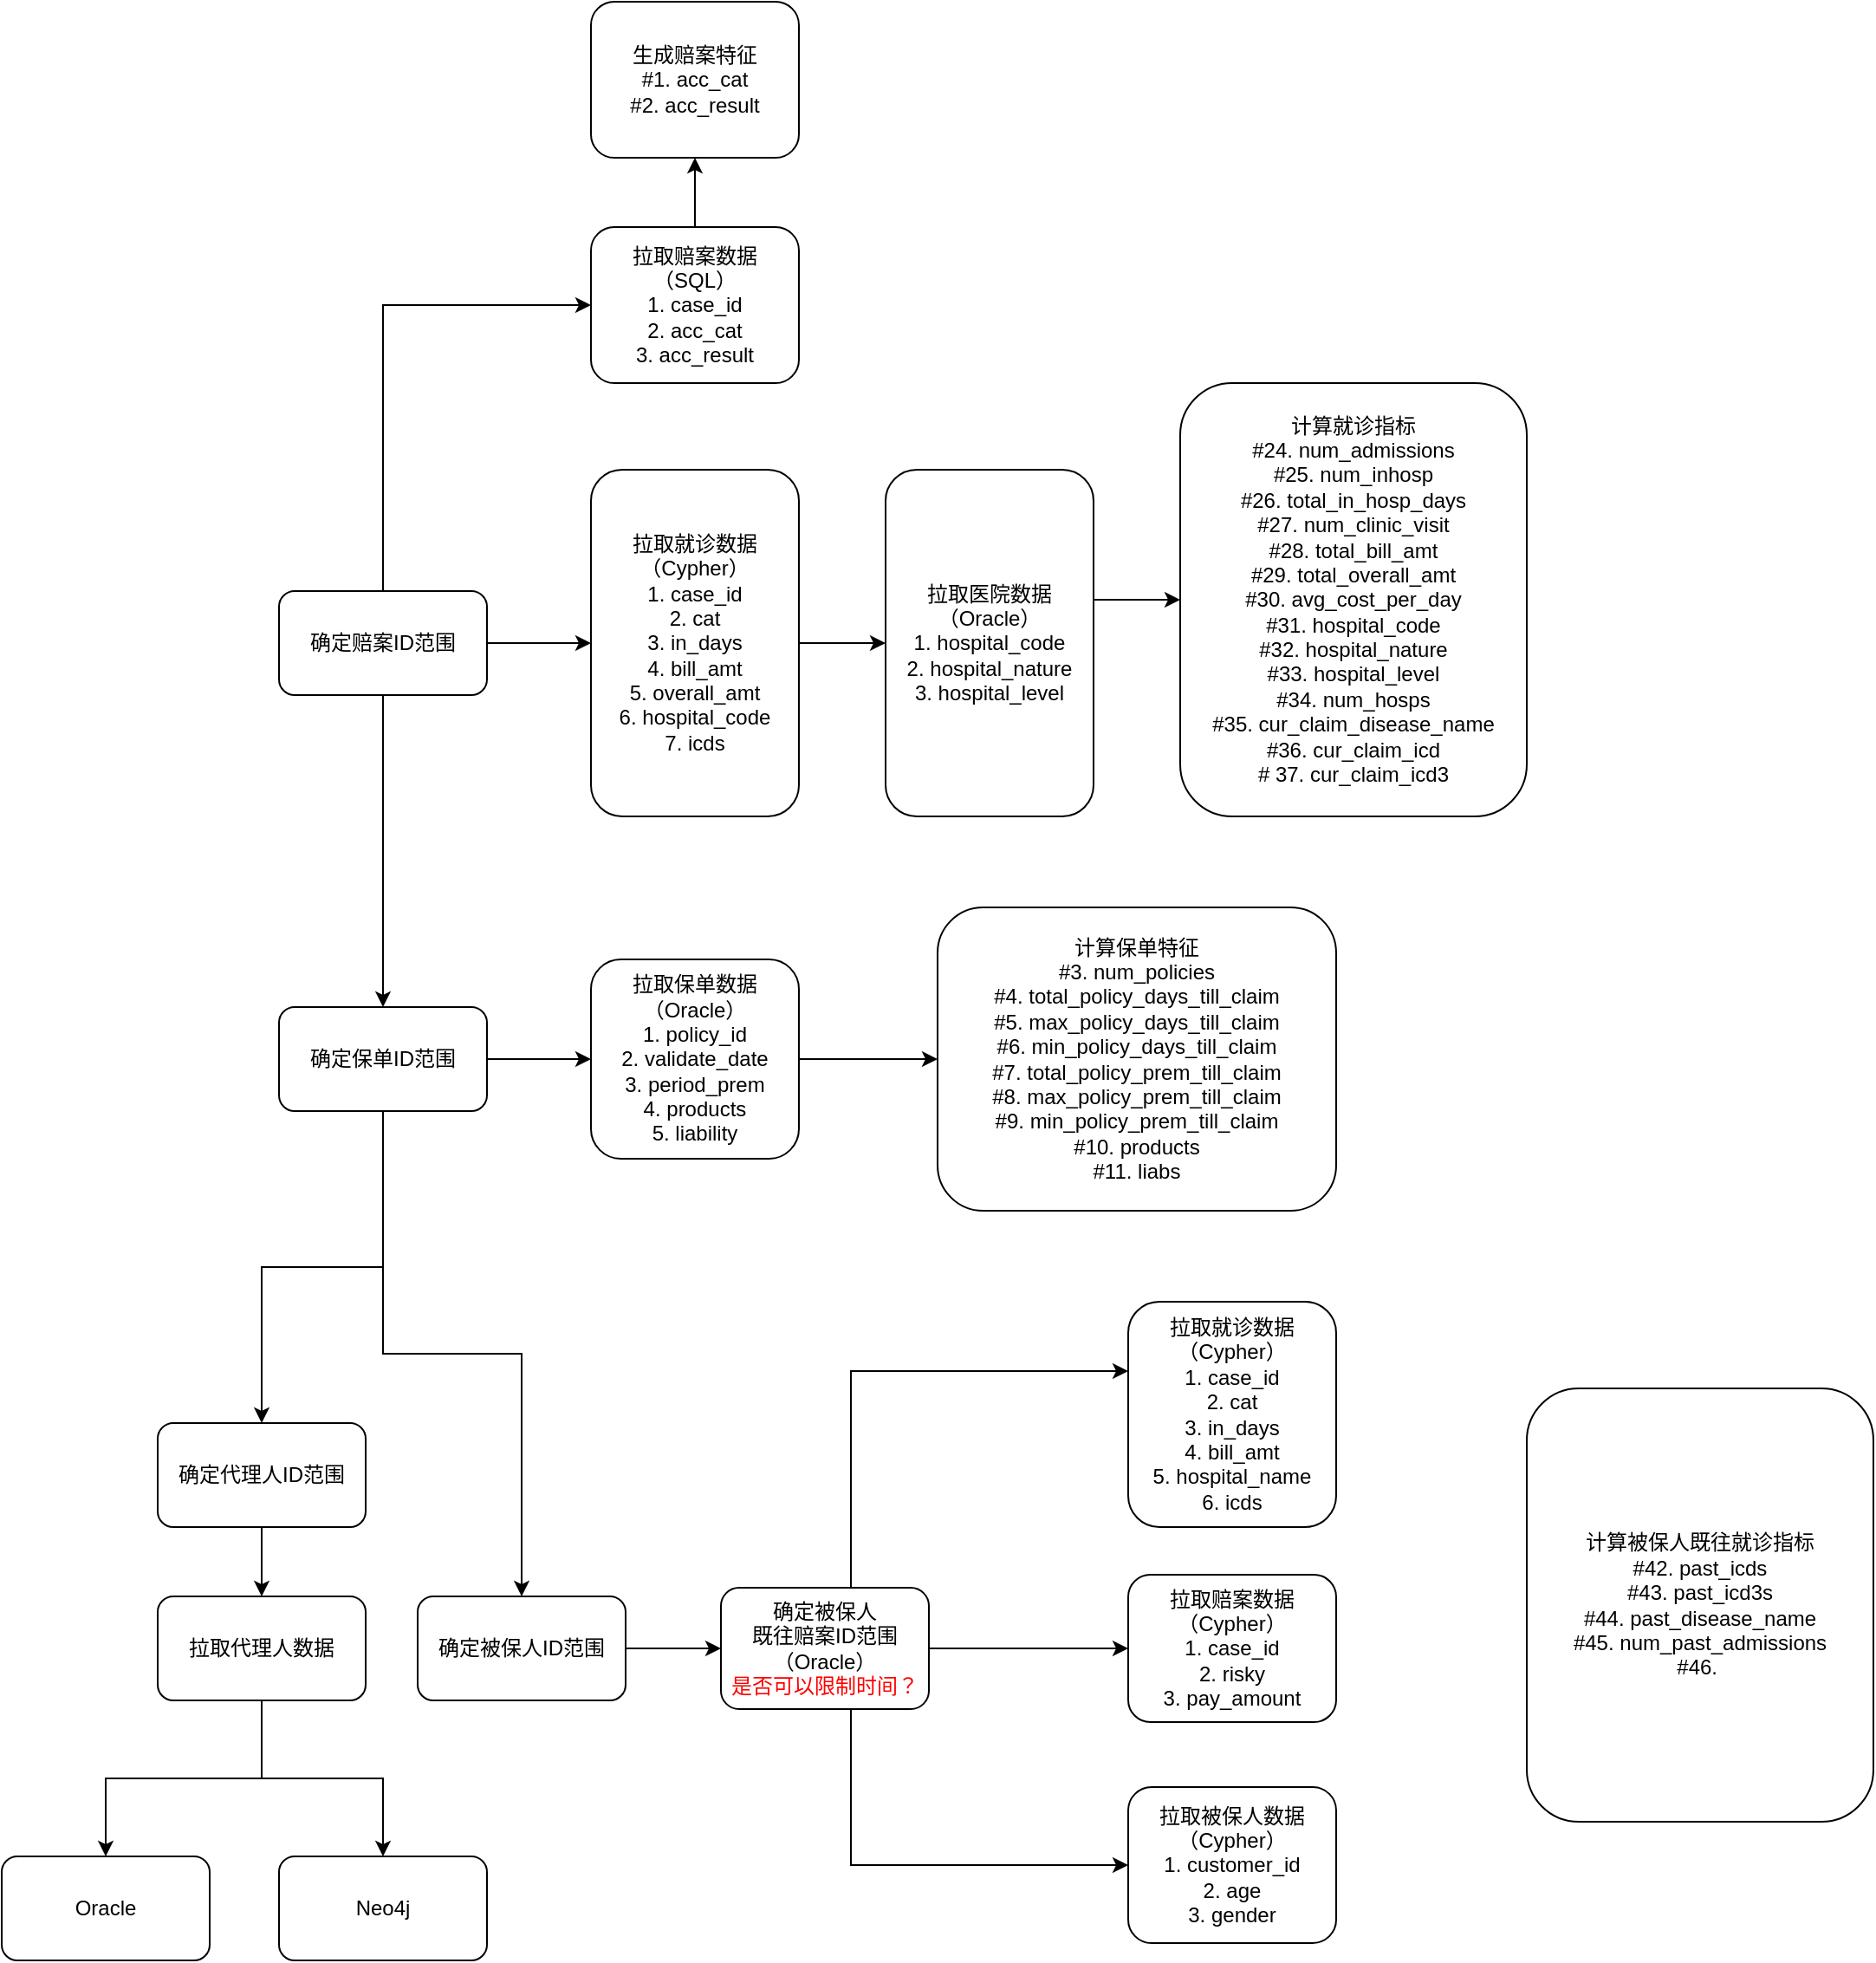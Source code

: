 <mxfile version="22.1.4" type="github">
  <diagram name="Page-1" id="rm4v-YoGuUnyeOTgBEOt">
    <mxGraphModel dx="2924" dy="2250" grid="1" gridSize="10" guides="1" tooltips="1" connect="1" arrows="1" fold="1" page="1" pageScale="1" pageWidth="850" pageHeight="1100" math="0" shadow="0">
      <root>
        <mxCell id="0" />
        <mxCell id="1" parent="0" />
        <mxCell id="TaLjiCh3qOxt_VTophUh-52" style="edgeStyle=orthogonalEdgeStyle;rounded=0;orthogonalLoop=1;jettySize=auto;html=1;entryX=0.5;entryY=0;entryDx=0;entryDy=0;" edge="1" parent="1" source="TaLjiCh3qOxt_VTophUh-44" target="TaLjiCh3qOxt_VTophUh-49">
          <mxGeometry relative="1" as="geometry" />
        </mxCell>
        <mxCell id="TaLjiCh3qOxt_VTophUh-74" style="edgeStyle=orthogonalEdgeStyle;rounded=0;orthogonalLoop=1;jettySize=auto;html=1;entryX=0;entryY=0.5;entryDx=0;entryDy=0;" edge="1" parent="1" source="TaLjiCh3qOxt_VTophUh-44" target="TaLjiCh3qOxt_VTophUh-71">
          <mxGeometry relative="1" as="geometry" />
        </mxCell>
        <mxCell id="TaLjiCh3qOxt_VTophUh-77" style="edgeStyle=orthogonalEdgeStyle;rounded=0;orthogonalLoop=1;jettySize=auto;html=1;entryX=0;entryY=0.5;entryDx=0;entryDy=0;" edge="1" parent="1" source="TaLjiCh3qOxt_VTophUh-44" target="TaLjiCh3qOxt_VTophUh-55">
          <mxGeometry relative="1" as="geometry">
            <Array as="points">
              <mxPoint x="170" y="-95" />
            </Array>
          </mxGeometry>
        </mxCell>
        <mxCell id="TaLjiCh3qOxt_VTophUh-44" value="确定赔案ID范围" style="rounded=1;whiteSpace=wrap;html=1;" vertex="1" parent="1">
          <mxGeometry x="110" y="70" width="120" height="60" as="geometry" />
        </mxCell>
        <mxCell id="TaLjiCh3qOxt_VTophUh-53" style="edgeStyle=orthogonalEdgeStyle;rounded=0;orthogonalLoop=1;jettySize=auto;html=1;" edge="1" parent="1" source="TaLjiCh3qOxt_VTophUh-49" target="TaLjiCh3qOxt_VTophUh-50">
          <mxGeometry relative="1" as="geometry" />
        </mxCell>
        <mxCell id="TaLjiCh3qOxt_VTophUh-58" style="edgeStyle=orthogonalEdgeStyle;rounded=0;orthogonalLoop=1;jettySize=auto;html=1;" edge="1" parent="1" source="TaLjiCh3qOxt_VTophUh-49" target="TaLjiCh3qOxt_VTophUh-57">
          <mxGeometry relative="1" as="geometry" />
        </mxCell>
        <mxCell id="TaLjiCh3qOxt_VTophUh-83" style="edgeStyle=orthogonalEdgeStyle;rounded=0;orthogonalLoop=1;jettySize=auto;html=1;" edge="1" parent="1" source="TaLjiCh3qOxt_VTophUh-49" target="TaLjiCh3qOxt_VTophUh-51">
          <mxGeometry relative="1" as="geometry" />
        </mxCell>
        <mxCell id="TaLjiCh3qOxt_VTophUh-49" value="确定保单ID范围" style="rounded=1;whiteSpace=wrap;html=1;" vertex="1" parent="1">
          <mxGeometry x="110" y="310" width="120" height="60" as="geometry" />
        </mxCell>
        <mxCell id="TaLjiCh3qOxt_VTophUh-60" style="edgeStyle=orthogonalEdgeStyle;rounded=0;orthogonalLoop=1;jettySize=auto;html=1;entryX=0.5;entryY=0;entryDx=0;entryDy=0;" edge="1" parent="1" source="TaLjiCh3qOxt_VTophUh-50" target="TaLjiCh3qOxt_VTophUh-59">
          <mxGeometry relative="1" as="geometry" />
        </mxCell>
        <mxCell id="TaLjiCh3qOxt_VTophUh-50" value="确定代理人ID范围" style="rounded=1;whiteSpace=wrap;html=1;" vertex="1" parent="1">
          <mxGeometry x="40" y="550" width="120" height="60" as="geometry" />
        </mxCell>
        <mxCell id="TaLjiCh3qOxt_VTophUh-86" style="edgeStyle=orthogonalEdgeStyle;rounded=0;orthogonalLoop=1;jettySize=auto;html=1;" edge="1" parent="1" source="TaLjiCh3qOxt_VTophUh-51" target="TaLjiCh3qOxt_VTophUh-85">
          <mxGeometry relative="1" as="geometry" />
        </mxCell>
        <mxCell id="TaLjiCh3qOxt_VTophUh-51" value="确定被保人ID范围" style="rounded=1;whiteSpace=wrap;html=1;" vertex="1" parent="1">
          <mxGeometry x="190" y="650" width="120" height="60" as="geometry" />
        </mxCell>
        <mxCell id="TaLjiCh3qOxt_VTophUh-76" style="edgeStyle=orthogonalEdgeStyle;rounded=0;orthogonalLoop=1;jettySize=auto;html=1;" edge="1" parent="1" source="TaLjiCh3qOxt_VTophUh-55" target="TaLjiCh3qOxt_VTophUh-75">
          <mxGeometry relative="1" as="geometry" />
        </mxCell>
        <mxCell id="TaLjiCh3qOxt_VTophUh-55" value="拉取赔案数据（SQL）&lt;br&gt;1. case_id&lt;br&gt;2. acc_cat&lt;br&gt;3. acc_result" style="whiteSpace=wrap;html=1;rounded=1;" vertex="1" parent="1">
          <mxGeometry x="290" y="-140" width="120" height="90" as="geometry" />
        </mxCell>
        <mxCell id="TaLjiCh3qOxt_VTophUh-64" value="" style="edgeStyle=orthogonalEdgeStyle;rounded=0;orthogonalLoop=1;jettySize=auto;html=1;" edge="1" parent="1" source="TaLjiCh3qOxt_VTophUh-57" target="TaLjiCh3qOxt_VTophUh-63">
          <mxGeometry relative="1" as="geometry" />
        </mxCell>
        <mxCell id="TaLjiCh3qOxt_VTophUh-57" value="拉取保单数据&lt;br&gt;（Oracle）&lt;br&gt;1. policy_id&lt;br&gt;2. validate_date&lt;br&gt;3. period_prem&lt;br&gt;4. products&lt;br&gt;5. liability" style="whiteSpace=wrap;html=1;rounded=1;" vertex="1" parent="1">
          <mxGeometry x="290" y="282.5" width="120" height="115" as="geometry" />
        </mxCell>
        <mxCell id="TaLjiCh3qOxt_VTophUh-69" style="edgeStyle=orthogonalEdgeStyle;rounded=0;orthogonalLoop=1;jettySize=auto;html=1;" edge="1" parent="1" source="TaLjiCh3qOxt_VTophUh-59" target="TaLjiCh3qOxt_VTophUh-67">
          <mxGeometry relative="1" as="geometry" />
        </mxCell>
        <mxCell id="TaLjiCh3qOxt_VTophUh-70" style="edgeStyle=orthogonalEdgeStyle;rounded=0;orthogonalLoop=1;jettySize=auto;html=1;" edge="1" parent="1" source="TaLjiCh3qOxt_VTophUh-59" target="TaLjiCh3qOxt_VTophUh-68">
          <mxGeometry relative="1" as="geometry" />
        </mxCell>
        <mxCell id="TaLjiCh3qOxt_VTophUh-59" value="拉取代理人数据" style="rounded=1;whiteSpace=wrap;html=1;" vertex="1" parent="1">
          <mxGeometry x="40" y="650" width="120" height="60" as="geometry" />
        </mxCell>
        <mxCell id="TaLjiCh3qOxt_VTophUh-63" value="计算保单特征&lt;br&gt;#3.&amp;nbsp;num_policies&lt;br&gt;&lt;span class=&quot;lark-record-clipboard&quot; data-lark-record-format=&quot;docx/text&quot; data-lark-record-data=&quot;{&amp;quot;rootId&amp;quot;:&amp;quot;JuH0dbXKDorcfQx0ftecNapXn7f&amp;quot;,&amp;quot;text&amp;quot;:{&amp;quot;initialAttributedTexts&amp;quot;:{&amp;quot;text&amp;quot;:{&amp;quot;0&amp;quot;:&amp;quot;num_policies&amp;quot;},&amp;quot;attribs&amp;quot;:{&amp;quot;0&amp;quot;:&amp;quot;*0+c&amp;quot;}},&amp;quot;apool&amp;quot;:{&amp;quot;numToAttrib&amp;quot;:{&amp;quot;0&amp;quot;:[&amp;quot;author&amp;quot;,&amp;quot;7229941313783775233&amp;quot;]},&amp;quot;nextNum&amp;quot;:1}},&amp;quot;type&amp;quot;:&amp;quot;text&amp;quot;,&amp;quot;referenceRecordMap&amp;quot;:{},&amp;quot;extra&amp;quot;:{&amp;quot;mention_page_title&amp;quot;:{},&amp;quot;external_mention_url&amp;quot;:{}},&amp;quot;isKeepQuoteContainer&amp;quot;:false,&amp;quot;isFromCode&amp;quot;:false,&amp;quot;selection&amp;quot;:[{&amp;quot;id&amp;quot;:294,&amp;quot;type&amp;quot;:&amp;quot;text&amp;quot;,&amp;quot;selection&amp;quot;:{&amp;quot;start&amp;quot;:0,&amp;quot;end&amp;quot;:12},&amp;quot;recordId&amp;quot;:&amp;quot;EMTtd7FsLo3EsnxnFz1cBPLFnIh&amp;quot;}],&amp;quot;payloadMap&amp;quot;:{},&amp;quot;isCut&amp;quot;:false}&quot;&gt;#4.&amp;nbsp;total_policy_days_till_claim&lt;br&gt;&lt;/span&gt;&lt;span class=&quot;lark-record-clipboard&quot; data-lark-record-format=&quot;docx/text&quot; data-lark-record-data=&quot;{&amp;quot;rootId&amp;quot;:&amp;quot;JuH0dbXKDorcfQx0ftecNapXn7f&amp;quot;,&amp;quot;text&amp;quot;:{&amp;quot;initialAttributedTexts&amp;quot;:{&amp;quot;text&amp;quot;:{&amp;quot;0&amp;quot;:&amp;quot;total_policy_days_till_claim&amp;quot;},&amp;quot;attribs&amp;quot;:{&amp;quot;0&amp;quot;:&amp;quot;*0+s&amp;quot;}},&amp;quot;apool&amp;quot;:{&amp;quot;numToAttrib&amp;quot;:{&amp;quot;0&amp;quot;:[&amp;quot;author&amp;quot;,&amp;quot;7229941313783775233&amp;quot;]},&amp;quot;nextNum&amp;quot;:1}},&amp;quot;type&amp;quot;:&amp;quot;text&amp;quot;,&amp;quot;referenceRecordMap&amp;quot;:{},&amp;quot;extra&amp;quot;:{&amp;quot;mention_page_title&amp;quot;:{},&amp;quot;external_mention_url&amp;quot;:{}},&amp;quot;isKeepQuoteContainer&amp;quot;:false,&amp;quot;isFromCode&amp;quot;:false,&amp;quot;selection&amp;quot;:[{&amp;quot;id&amp;quot;:319,&amp;quot;type&amp;quot;:&amp;quot;text&amp;quot;,&amp;quot;selection&amp;quot;:{&amp;quot;start&amp;quot;:0,&amp;quot;end&amp;quot;:28},&amp;quot;recordId&amp;quot;:&amp;quot;EgVEd3fJyoxy3KxAksqcvWGKnqe&amp;quot;}],&amp;quot;payloadMap&amp;quot;:{},&amp;quot;isCut&amp;quot;:false}&quot;&gt;#5.&amp;nbsp;max_policy_days_till_claim&lt;br&gt;&lt;/span&gt;&lt;span class=&quot;lark-record-clipboard&quot; data-lark-record-format=&quot;docx/text&quot; data-lark-record-data=&quot;{&amp;quot;rootId&amp;quot;:&amp;quot;JuH0dbXKDorcfQx0ftecNapXn7f&amp;quot;,&amp;quot;text&amp;quot;:{&amp;quot;initialAttributedTexts&amp;quot;:{&amp;quot;text&amp;quot;:{&amp;quot;0&amp;quot;:&amp;quot;max_policy_days_till_claim&amp;quot;},&amp;quot;attribs&amp;quot;:{&amp;quot;0&amp;quot;:&amp;quot;*0+q&amp;quot;}},&amp;quot;apool&amp;quot;:{&amp;quot;numToAttrib&amp;quot;:{&amp;quot;0&amp;quot;:[&amp;quot;author&amp;quot;,&amp;quot;7229941313783775233&amp;quot;]},&amp;quot;nextNum&amp;quot;:1}},&amp;quot;type&amp;quot;:&amp;quot;text&amp;quot;,&amp;quot;referenceRecordMap&amp;quot;:{},&amp;quot;extra&amp;quot;:{&amp;quot;mention_page_title&amp;quot;:{},&amp;quot;external_mention_url&amp;quot;:{}},&amp;quot;isKeepQuoteContainer&amp;quot;:false,&amp;quot;isFromCode&amp;quot;:false,&amp;quot;selection&amp;quot;:[{&amp;quot;id&amp;quot;:406,&amp;quot;type&amp;quot;:&amp;quot;text&amp;quot;,&amp;quot;selection&amp;quot;:{&amp;quot;start&amp;quot;:0,&amp;quot;end&amp;quot;:26},&amp;quot;recordId&amp;quot;:&amp;quot;IajNd2GAhoo4vGxZJmoctbpvnNc&amp;quot;}],&amp;quot;payloadMap&amp;quot;:{},&amp;quot;isCut&amp;quot;:false}&quot;&gt;#6.&amp;nbsp;min_policy_days_till_claim&lt;br&gt;#7.&amp;nbsp;total_policy_prem_till_claim&lt;br&gt;&lt;/span&gt;#8.&amp;nbsp;max_policy_prem_till_claim&lt;br&gt;&lt;span class=&quot;lark-record-clipboard&quot; data-lark-record-format=&quot;docx/text&quot; data-lark-record-data=&quot;{&amp;quot;rootId&amp;quot;:&amp;quot;JuH0dbXKDorcfQx0ftecNapXn7f&amp;quot;,&amp;quot;text&amp;quot;:{&amp;quot;initialAttributedTexts&amp;quot;:{&amp;quot;text&amp;quot;:{&amp;quot;0&amp;quot;:&amp;quot;max_policy_prem_till_claim&amp;quot;},&amp;quot;attribs&amp;quot;:{&amp;quot;0&amp;quot;:&amp;quot;*0+q&amp;quot;}},&amp;quot;apool&amp;quot;:{&amp;quot;numToAttrib&amp;quot;:{&amp;quot;0&amp;quot;:[&amp;quot;author&amp;quot;,&amp;quot;7229941313783775233&amp;quot;]},&amp;quot;nextNum&amp;quot;:1}},&amp;quot;type&amp;quot;:&amp;quot;text&amp;quot;,&amp;quot;referenceRecordMap&amp;quot;:{},&amp;quot;extra&amp;quot;:{&amp;quot;mention_page_title&amp;quot;:{},&amp;quot;external_mention_url&amp;quot;:{}},&amp;quot;isKeepQuoteContainer&amp;quot;:false,&amp;quot;isFromCode&amp;quot;:false,&amp;quot;selection&amp;quot;:[{&amp;quot;id&amp;quot;:442,&amp;quot;type&amp;quot;:&amp;quot;text&amp;quot;,&amp;quot;selection&amp;quot;:{&amp;quot;start&amp;quot;:0,&amp;quot;end&amp;quot;:26},&amp;quot;recordId&amp;quot;:&amp;quot;Dwq8d8mCioSbF7xQGVPcE1iFnKb&amp;quot;}],&amp;quot;payloadMap&amp;quot;:{},&amp;quot;isCut&amp;quot;:false}&quot;&gt;#9.&amp;nbsp;min_policy_prem_till_claim&lt;br&gt;&lt;/span&gt;&lt;span class=&quot;lark-record-clipboard&quot; data-lark-record-format=&quot;docx/text&quot; data-lark-record-data=&quot;{&amp;quot;rootId&amp;quot;:&amp;quot;JuH0dbXKDorcfQx0ftecNapXn7f&amp;quot;,&amp;quot;text&amp;quot;:{&amp;quot;initialAttributedTexts&amp;quot;:{&amp;quot;text&amp;quot;:{&amp;quot;0&amp;quot;:&amp;quot;min_policy_prem_till_claim&amp;quot;},&amp;quot;attribs&amp;quot;:{&amp;quot;0&amp;quot;:&amp;quot;*0+q&amp;quot;}},&amp;quot;apool&amp;quot;:{&amp;quot;numToAttrib&amp;quot;:{&amp;quot;0&amp;quot;:[&amp;quot;author&amp;quot;,&amp;quot;7229941313783775233&amp;quot;]},&amp;quot;nextNum&amp;quot;:1}},&amp;quot;type&amp;quot;:&amp;quot;text&amp;quot;,&amp;quot;referenceRecordMap&amp;quot;:{},&amp;quot;extra&amp;quot;:{&amp;quot;mention_page_title&amp;quot;:{},&amp;quot;external_mention_url&amp;quot;:{}},&amp;quot;isKeepQuoteContainer&amp;quot;:false,&amp;quot;isFromCode&amp;quot;:false,&amp;quot;selection&amp;quot;:[{&amp;quot;id&amp;quot;:447,&amp;quot;type&amp;quot;:&amp;quot;text&amp;quot;,&amp;quot;selection&amp;quot;:{&amp;quot;start&amp;quot;:0,&amp;quot;end&amp;quot;:26},&amp;quot;recordId&amp;quot;:&amp;quot;ELA2dQexkoaqtmxBiNncL6hznVb&amp;quot;}],&amp;quot;payloadMap&amp;quot;:{},&amp;quot;isCut&amp;quot;:false}&quot;&gt;#10.&amp;nbsp;products&lt;br&gt;&lt;/span&gt;&lt;span class=&quot;lark-record-clipboard&quot; data-lark-record-format=&quot;docx/text&quot; data-lark-record-data=&quot;{&amp;quot;rootId&amp;quot;:&amp;quot;JuH0dbXKDorcfQx0ftecNapXn7f&amp;quot;,&amp;quot;text&amp;quot;:{&amp;quot;initialAttributedTexts&amp;quot;:{&amp;quot;text&amp;quot;:{&amp;quot;0&amp;quot;:&amp;quot;products&amp;quot;},&amp;quot;attribs&amp;quot;:{&amp;quot;0&amp;quot;:&amp;quot;*0+8&amp;quot;}},&amp;quot;apool&amp;quot;:{&amp;quot;numToAttrib&amp;quot;:{&amp;quot;0&amp;quot;:[&amp;quot;author&amp;quot;,&amp;quot;7229941313783775233&amp;quot;]},&amp;quot;nextNum&amp;quot;:1}},&amp;quot;type&amp;quot;:&amp;quot;text&amp;quot;,&amp;quot;referenceRecordMap&amp;quot;:{},&amp;quot;extra&amp;quot;:{&amp;quot;mention_page_title&amp;quot;:{},&amp;quot;external_mention_url&amp;quot;:{}},&amp;quot;isKeepQuoteContainer&amp;quot;:false,&amp;quot;isFromCode&amp;quot;:false,&amp;quot;selection&amp;quot;:[{&amp;quot;id&amp;quot;:508,&amp;quot;type&amp;quot;:&amp;quot;text&amp;quot;,&amp;quot;selection&amp;quot;:{&amp;quot;start&amp;quot;:0,&amp;quot;end&amp;quot;:8},&amp;quot;recordId&amp;quot;:&amp;quot;PbeDd3Bp1oEQmLxcWBpc8lWJnSg&amp;quot;}],&amp;quot;payloadMap&amp;quot;:{},&amp;quot;isCut&amp;quot;:false}&quot;&gt;#11.&amp;nbsp;liabs&lt;/span&gt;&lt;span class=&quot;lark-record-clipboard&quot; data-lark-record-format=&quot;docx/text&quot; data-lark-record-data=&quot;{&amp;quot;rootId&amp;quot;:&amp;quot;JuH0dbXKDorcfQx0ftecNapXn7f&amp;quot;,&amp;quot;text&amp;quot;:{&amp;quot;initialAttributedTexts&amp;quot;:{&amp;quot;text&amp;quot;:{&amp;quot;0&amp;quot;:&amp;quot;liabs&amp;quot;},&amp;quot;attribs&amp;quot;:{&amp;quot;0&amp;quot;:&amp;quot;*0+5&amp;quot;}},&amp;quot;apool&amp;quot;:{&amp;quot;numToAttrib&amp;quot;:{&amp;quot;0&amp;quot;:[&amp;quot;author&amp;quot;,&amp;quot;7229941313783775233&amp;quot;]},&amp;quot;nextNum&amp;quot;:1}},&amp;quot;type&amp;quot;:&amp;quot;text&amp;quot;,&amp;quot;referenceRecordMap&amp;quot;:{},&amp;quot;extra&amp;quot;:{&amp;quot;mention_page_title&amp;quot;:{},&amp;quot;external_mention_url&amp;quot;:{}},&amp;quot;isKeepQuoteContainer&amp;quot;:false,&amp;quot;isFromCode&amp;quot;:false,&amp;quot;selection&amp;quot;:[{&amp;quot;id&amp;quot;:789,&amp;quot;type&amp;quot;:&amp;quot;text&amp;quot;,&amp;quot;selection&amp;quot;:{&amp;quot;start&amp;quot;:0,&amp;quot;end&amp;quot;:5},&amp;quot;recordId&amp;quot;:&amp;quot;YJ95d71r0oNhi6xiTtjcpY9inQh&amp;quot;}],&amp;quot;payloadMap&amp;quot;:{},&amp;quot;isCut&amp;quot;:false}&quot;&gt;&lt;/span&gt;" style="whiteSpace=wrap;html=1;rounded=1;" vertex="1" parent="1">
          <mxGeometry x="490" y="252.5" width="230" height="175" as="geometry" />
        </mxCell>
        <mxCell id="TaLjiCh3qOxt_VTophUh-67" value="Oracle" style="rounded=1;whiteSpace=wrap;html=1;" vertex="1" parent="1">
          <mxGeometry x="-50" y="800" width="120" height="60" as="geometry" />
        </mxCell>
        <mxCell id="TaLjiCh3qOxt_VTophUh-68" value="Neo4j" style="rounded=1;whiteSpace=wrap;html=1;" vertex="1" parent="1">
          <mxGeometry x="110" y="800" width="120" height="60" as="geometry" />
        </mxCell>
        <mxCell id="TaLjiCh3qOxt_VTophUh-80" style="edgeStyle=orthogonalEdgeStyle;rounded=0;orthogonalLoop=1;jettySize=auto;html=1;entryX=0;entryY=0.5;entryDx=0;entryDy=0;" edge="1" parent="1" source="TaLjiCh3qOxt_VTophUh-71" target="TaLjiCh3qOxt_VTophUh-79">
          <mxGeometry relative="1" as="geometry" />
        </mxCell>
        <mxCell id="TaLjiCh3qOxt_VTophUh-71" value="拉取就诊数据&lt;br&gt;（Cypher）&lt;br&gt;1. case_id&lt;br&gt;2. cat&lt;br&gt;3. in_days&lt;br&gt;4. bill_amt&lt;br&gt;5. overall_amt&lt;br&gt;6. hospital_code&lt;br&gt;7. icds" style="whiteSpace=wrap;html=1;rounded=1;" vertex="1" parent="1">
          <mxGeometry x="290" width="120" height="200" as="geometry" />
        </mxCell>
        <mxCell id="TaLjiCh3qOxt_VTophUh-75" value="生成赔案特征&lt;br&gt;#1. acc_cat&lt;br&gt;#2. acc_result" style="whiteSpace=wrap;html=1;rounded=1;" vertex="1" parent="1">
          <mxGeometry x="290" y="-270" width="120" height="90" as="geometry" />
        </mxCell>
        <mxCell id="TaLjiCh3qOxt_VTophUh-78" value="计算就诊指标&lt;br&gt;#24. num_admissions&lt;br&gt;#25.&amp;nbsp;num_inhosp&lt;br&gt;#26.&amp;nbsp;total_in_hosp_days&lt;br&gt;&lt;span class=&quot;lark-record-clipboard&quot; data-lark-record-format=&quot;docx/text&quot; data-lark-record-data=&quot;{&amp;quot;rootId&amp;quot;:&amp;quot;JuH0dbXKDorcfQx0ftecNapXn7f&amp;quot;,&amp;quot;text&amp;quot;:{&amp;quot;initialAttributedTexts&amp;quot;:{&amp;quot;text&amp;quot;:{&amp;quot;0&amp;quot;:&amp;quot;total_in_hosp_days&amp;quot;},&amp;quot;attribs&amp;quot;:{&amp;quot;0&amp;quot;:&amp;quot;*0+i&amp;quot;}},&amp;quot;apool&amp;quot;:{&amp;quot;numToAttrib&amp;quot;:{&amp;quot;0&amp;quot;:[&amp;quot;author&amp;quot;,&amp;quot;7229941313783775233&amp;quot;]},&amp;quot;nextNum&amp;quot;:1}},&amp;quot;type&amp;quot;:&amp;quot;text&amp;quot;,&amp;quot;referenceRecordMap&amp;quot;:{},&amp;quot;extra&amp;quot;:{&amp;quot;mention_page_title&amp;quot;:{},&amp;quot;external_mention_url&amp;quot;:{}},&amp;quot;isKeepQuoteContainer&amp;quot;:false,&amp;quot;isFromCode&amp;quot;:false,&amp;quot;selection&amp;quot;:[{&amp;quot;id&amp;quot;:1042,&amp;quot;type&amp;quot;:&amp;quot;text&amp;quot;,&amp;quot;selection&amp;quot;:{&amp;quot;start&amp;quot;:0,&amp;quot;end&amp;quot;:18},&amp;quot;recordId&amp;quot;:&amp;quot;NjemdxBx4odlRmxPZQtc3OZ7nkI&amp;quot;}],&amp;quot;payloadMap&amp;quot;:{},&amp;quot;isCut&amp;quot;:false}&quot;&gt;&lt;/span&gt;#27.&amp;nbsp;num_clinic_visit&lt;br&gt;&lt;span class=&quot;lark-record-clipboard&quot; data-lark-record-format=&quot;docx/text&quot; data-lark-record-data=&quot;{&amp;quot;rootId&amp;quot;:&amp;quot;JuH0dbXKDorcfQx0ftecNapXn7f&amp;quot;,&amp;quot;text&amp;quot;:{&amp;quot;initialAttributedTexts&amp;quot;:{&amp;quot;text&amp;quot;:{&amp;quot;0&amp;quot;:&amp;quot;num_clinic_visit&amp;quot;},&amp;quot;attribs&amp;quot;:{&amp;quot;0&amp;quot;:&amp;quot;*0+g&amp;quot;}},&amp;quot;apool&amp;quot;:{&amp;quot;numToAttrib&amp;quot;:{&amp;quot;0&amp;quot;:[&amp;quot;author&amp;quot;,&amp;quot;7229941313783775233&amp;quot;]},&amp;quot;nextNum&amp;quot;:1}},&amp;quot;type&amp;quot;:&amp;quot;text&amp;quot;,&amp;quot;referenceRecordMap&amp;quot;:{},&amp;quot;extra&amp;quot;:{&amp;quot;mention_page_title&amp;quot;:{},&amp;quot;external_mention_url&amp;quot;:{}},&amp;quot;isKeepQuoteContainer&amp;quot;:false,&amp;quot;isFromCode&amp;quot;:false,&amp;quot;selection&amp;quot;:[{&amp;quot;id&amp;quot;:1025,&amp;quot;type&amp;quot;:&amp;quot;text&amp;quot;,&amp;quot;selection&amp;quot;:{&amp;quot;start&amp;quot;:0,&amp;quot;end&amp;quot;:16},&amp;quot;recordId&amp;quot;:&amp;quot;GyXYdImeZo9HLtxAgxRcDdfhnJR&amp;quot;}],&amp;quot;payloadMap&amp;quot;:{},&amp;quot;isCut&amp;quot;:false}&quot;&gt;#28.&amp;nbsp;total_bill_amt&lt;br&gt;&lt;/span&gt;&lt;span class=&quot;lark-record-clipboard&quot; data-lark-record-format=&quot;docx/text&quot; data-lark-record-data=&quot;{&amp;quot;rootId&amp;quot;:&amp;quot;JuH0dbXKDorcfQx0ftecNapXn7f&amp;quot;,&amp;quot;text&amp;quot;:{&amp;quot;initialAttributedTexts&amp;quot;:{&amp;quot;text&amp;quot;:{&amp;quot;0&amp;quot;:&amp;quot;total_bill_amt&amp;quot;},&amp;quot;attribs&amp;quot;:{&amp;quot;0&amp;quot;:&amp;quot;*0+e&amp;quot;}},&amp;quot;apool&amp;quot;:{&amp;quot;numToAttrib&amp;quot;:{&amp;quot;0&amp;quot;:[&amp;quot;author&amp;quot;,&amp;quot;7229941313783775233&amp;quot;]},&amp;quot;nextNum&amp;quot;:1}},&amp;quot;type&amp;quot;:&amp;quot;text&amp;quot;,&amp;quot;referenceRecordMap&amp;quot;:{},&amp;quot;extra&amp;quot;:{&amp;quot;mention_page_title&amp;quot;:{},&amp;quot;external_mention_url&amp;quot;:{}},&amp;quot;isKeepQuoteContainer&amp;quot;:false,&amp;quot;isFromCode&amp;quot;:false,&amp;quot;selection&amp;quot;:[{&amp;quot;id&amp;quot;:938,&amp;quot;type&amp;quot;:&amp;quot;text&amp;quot;,&amp;quot;selection&amp;quot;:{&amp;quot;start&amp;quot;:0,&amp;quot;end&amp;quot;:14},&amp;quot;recordId&amp;quot;:&amp;quot;RtrmdOxbtoQRkZxrf4FcQpGgnzb&amp;quot;}],&amp;quot;payloadMap&amp;quot;:{},&amp;quot;isCut&amp;quot;:false}&quot;&gt;#29.&amp;nbsp;total_overall_amt&lt;br&gt;&lt;/span&gt;&lt;span class=&quot;lark-record-clipboard&quot; data-lark-record-format=&quot;docx/text&quot; data-lark-record-data=&quot;{&amp;quot;rootId&amp;quot;:&amp;quot;JuH0dbXKDorcfQx0ftecNapXn7f&amp;quot;,&amp;quot;text&amp;quot;:{&amp;quot;initialAttributedTexts&amp;quot;:{&amp;quot;text&amp;quot;:{&amp;quot;0&amp;quot;:&amp;quot;total_overall_amt&amp;quot;},&amp;quot;attribs&amp;quot;:{&amp;quot;0&amp;quot;:&amp;quot;*0+h&amp;quot;}},&amp;quot;apool&amp;quot;:{&amp;quot;numToAttrib&amp;quot;:{&amp;quot;0&amp;quot;:[&amp;quot;author&amp;quot;,&amp;quot;7229941313783775233&amp;quot;]},&amp;quot;nextNum&amp;quot;:1}},&amp;quot;type&amp;quot;:&amp;quot;text&amp;quot;,&amp;quot;referenceRecordMap&amp;quot;:{},&amp;quot;extra&amp;quot;:{&amp;quot;mention_page_title&amp;quot;:{},&amp;quot;external_mention_url&amp;quot;:{}},&amp;quot;isKeepQuoteContainer&amp;quot;:false,&amp;quot;isFromCode&amp;quot;:false,&amp;quot;selection&amp;quot;:[{&amp;quot;id&amp;quot;:943,&amp;quot;type&amp;quot;:&amp;quot;text&amp;quot;,&amp;quot;selection&amp;quot;:{&amp;quot;start&amp;quot;:0,&amp;quot;end&amp;quot;:17},&amp;quot;recordId&amp;quot;:&amp;quot;R6Gud4OJZoFb93xR7VxcJ8cEnRc&amp;quot;}],&amp;quot;payloadMap&amp;quot;:{},&amp;quot;isCut&amp;quot;:false}&quot;&gt;#30.&amp;nbsp;avg_cost_per_day&lt;br&gt;#31.&amp;nbsp;hospital_code&lt;br&gt;&lt;span class=&quot;lark-record-clipboard&quot; data-lark-record-format=&quot;docx/text&quot; data-lark-record-data=&quot;{&amp;quot;rootId&amp;quot;:&amp;quot;JuH0dbXKDorcfQx0ftecNapXn7f&amp;quot;,&amp;quot;text&amp;quot;:{&amp;quot;initialAttributedTexts&amp;quot;:{&amp;quot;text&amp;quot;:{&amp;quot;0&amp;quot;:&amp;quot;hospital_code&amp;quot;},&amp;quot;attribs&amp;quot;:{&amp;quot;0&amp;quot;:&amp;quot;*0+d&amp;quot;}},&amp;quot;apool&amp;quot;:{&amp;quot;numToAttrib&amp;quot;:{&amp;quot;0&amp;quot;:[&amp;quot;author&amp;quot;,&amp;quot;7229941313783775233&amp;quot;]},&amp;quot;nextNum&amp;quot;:1}},&amp;quot;type&amp;quot;:&amp;quot;text&amp;quot;,&amp;quot;referenceRecordMap&amp;quot;:{},&amp;quot;extra&amp;quot;:{&amp;quot;mention_page_title&amp;quot;:{},&amp;quot;external_mention_url&amp;quot;:{}},&amp;quot;isKeepQuoteContainer&amp;quot;:false,&amp;quot;isFromCode&amp;quot;:false,&amp;quot;selection&amp;quot;:[{&amp;quot;id&amp;quot;:142,&amp;quot;type&amp;quot;:&amp;quot;text&amp;quot;,&amp;quot;selection&amp;quot;:{&amp;quot;start&amp;quot;:0,&amp;quot;end&amp;quot;:13},&amp;quot;recordId&amp;quot;:&amp;quot;XSqFdWt9Hov30WxheWycv4T5nkd&amp;quot;}],&amp;quot;payloadMap&amp;quot;:{},&amp;quot;isCut&amp;quot;:false}&quot;&gt;&lt;/span&gt;&lt;/span&gt;&lt;span class=&quot;lark-record-clipboard&quot; data-lark-record-format=&quot;docx/text&quot; data-lark-record-data=&quot;{&amp;quot;rootId&amp;quot;:&amp;quot;JuH0dbXKDorcfQx0ftecNapXn7f&amp;quot;,&amp;quot;text&amp;quot;:{&amp;quot;initialAttributedTexts&amp;quot;:{&amp;quot;text&amp;quot;:{&amp;quot;0&amp;quot;:&amp;quot;avg_cost_per_day&amp;quot;},&amp;quot;attribs&amp;quot;:{&amp;quot;0&amp;quot;:&amp;quot;*0+g&amp;quot;}},&amp;quot;apool&amp;quot;:{&amp;quot;numToAttrib&amp;quot;:{&amp;quot;0&amp;quot;:[&amp;quot;author&amp;quot;,&amp;quot;7229941313783775233&amp;quot;]},&amp;quot;nextNum&amp;quot;:1}},&amp;quot;type&amp;quot;:&amp;quot;text&amp;quot;,&amp;quot;referenceRecordMap&amp;quot;:{},&amp;quot;extra&amp;quot;:{&amp;quot;mention_page_title&amp;quot;:{},&amp;quot;external_mention_url&amp;quot;:{}},&amp;quot;isKeepQuoteContainer&amp;quot;:false,&amp;quot;isFromCode&amp;quot;:false,&amp;quot;selection&amp;quot;:[{&amp;quot;id&amp;quot;:1047,&amp;quot;type&amp;quot;:&amp;quot;text&amp;quot;,&amp;quot;selection&amp;quot;:{&amp;quot;start&amp;quot;:0,&amp;quot;end&amp;quot;:16},&amp;quot;recordId&amp;quot;:&amp;quot;FaFtdruKPoXUrsxmNTUcYr6Znod&amp;quot;}],&amp;quot;payloadMap&amp;quot;:{},&amp;quot;isCut&amp;quot;:false}&quot;&gt;#32.&amp;nbsp;hospital_nature&lt;br&gt;&lt;/span&gt;&lt;span class=&quot;lark-record-clipboard&quot; data-lark-record-format=&quot;docx/text&quot; data-lark-record-data=&quot;{&amp;quot;rootId&amp;quot;:&amp;quot;JuH0dbXKDorcfQx0ftecNapXn7f&amp;quot;,&amp;quot;text&amp;quot;:{&amp;quot;initialAttributedTexts&amp;quot;:{&amp;quot;text&amp;quot;:{&amp;quot;0&amp;quot;:&amp;quot;hospital_nature&amp;quot;},&amp;quot;attribs&amp;quot;:{&amp;quot;0&amp;quot;:&amp;quot;*0+f&amp;quot;}},&amp;quot;apool&amp;quot;:{&amp;quot;numToAttrib&amp;quot;:{&amp;quot;0&amp;quot;:[&amp;quot;author&amp;quot;,&amp;quot;7229941313783775233&amp;quot;]},&amp;quot;nextNum&amp;quot;:1}},&amp;quot;type&amp;quot;:&amp;quot;text&amp;quot;,&amp;quot;referenceRecordMap&amp;quot;:{},&amp;quot;extra&amp;quot;:{&amp;quot;mention_page_title&amp;quot;:{},&amp;quot;external_mention_url&amp;quot;:{}},&amp;quot;isKeepQuoteContainer&amp;quot;:false,&amp;quot;isFromCode&amp;quot;:false,&amp;quot;selection&amp;quot;:[{&amp;quot;id&amp;quot;:143,&amp;quot;type&amp;quot;:&amp;quot;text&amp;quot;,&amp;quot;selection&amp;quot;:{&amp;quot;start&amp;quot;:0,&amp;quot;end&amp;quot;:15},&amp;quot;recordId&amp;quot;:&amp;quot;FULgdelZloKpcLxqYB5cg8Jlnnf&amp;quot;}],&amp;quot;payloadMap&amp;quot;:{},&amp;quot;isCut&amp;quot;:false}&quot;&gt;#33.&amp;nbsp;hospital_level&lt;br&gt;&lt;/span&gt;&lt;span class=&quot;lark-record-clipboard&quot; data-lark-record-format=&quot;docx/text&quot; data-lark-record-data=&quot;{&amp;quot;rootId&amp;quot;:&amp;quot;JuH0dbXKDorcfQx0ftecNapXn7f&amp;quot;,&amp;quot;text&amp;quot;:{&amp;quot;initialAttributedTexts&amp;quot;:{&amp;quot;text&amp;quot;:{&amp;quot;0&amp;quot;:&amp;quot;hospital_level&amp;quot;},&amp;quot;attribs&amp;quot;:{&amp;quot;0&amp;quot;:&amp;quot;*0+e&amp;quot;}},&amp;quot;apool&amp;quot;:{&amp;quot;numToAttrib&amp;quot;:{&amp;quot;0&amp;quot;:[&amp;quot;author&amp;quot;,&amp;quot;7229941313783775233&amp;quot;]},&amp;quot;nextNum&amp;quot;:1}},&amp;quot;type&amp;quot;:&amp;quot;text&amp;quot;,&amp;quot;referenceRecordMap&amp;quot;:{},&amp;quot;extra&amp;quot;:{&amp;quot;mention_page_title&amp;quot;:{},&amp;quot;external_mention_url&amp;quot;:{}},&amp;quot;isKeepQuoteContainer&amp;quot;:false,&amp;quot;isFromCode&amp;quot;:false,&amp;quot;selection&amp;quot;:[{&amp;quot;id&amp;quot;:144,&amp;quot;type&amp;quot;:&amp;quot;text&amp;quot;,&amp;quot;selection&amp;quot;:{&amp;quot;start&amp;quot;:0,&amp;quot;end&amp;quot;:14},&amp;quot;recordId&amp;quot;:&amp;quot;ND1PdzbQOoMImUxv9cPcP2eLnGd&amp;quot;}],&amp;quot;payloadMap&amp;quot;:{},&amp;quot;isCut&amp;quot;:false}&quot;&gt;#34.&amp;nbsp;num_hosps&lt;br&gt;#35.&amp;nbsp;cur_claim_disease_name&lt;br&gt;&lt;span class=&quot;lark-record-clipboard&quot; data-lark-record-format=&quot;docx/text&quot; data-lark-record-data=&quot;{&amp;quot;rootId&amp;quot;:&amp;quot;JuH0dbXKDorcfQx0ftecNapXn7f&amp;quot;,&amp;quot;text&amp;quot;:{&amp;quot;initialAttributedTexts&amp;quot;:{&amp;quot;text&amp;quot;:{&amp;quot;0&amp;quot;:&amp;quot;cur_claim_disease_name&amp;quot;},&amp;quot;attribs&amp;quot;:{&amp;quot;0&amp;quot;:&amp;quot;*0+m&amp;quot;}},&amp;quot;apool&amp;quot;:{&amp;quot;numToAttrib&amp;quot;:{&amp;quot;0&amp;quot;:[&amp;quot;author&amp;quot;,&amp;quot;7229941313783775233&amp;quot;]},&amp;quot;nextNum&amp;quot;:1}},&amp;quot;type&amp;quot;:&amp;quot;text&amp;quot;,&amp;quot;referenceRecordMap&amp;quot;:{},&amp;quot;extra&amp;quot;:{&amp;quot;mention_page_title&amp;quot;:{},&amp;quot;external_mention_url&amp;quot;:{}},&amp;quot;isKeepQuoteContainer&amp;quot;:false,&amp;quot;isFromCode&amp;quot;:false,&amp;quot;selection&amp;quot;:[{&amp;quot;id&amp;quot;:167,&amp;quot;type&amp;quot;:&amp;quot;text&amp;quot;,&amp;quot;selection&amp;quot;:{&amp;quot;start&amp;quot;:0,&amp;quot;end&amp;quot;:22},&amp;quot;recordId&amp;quot;:&amp;quot;B2Rpdk47toJ9plx5VY2c0LBbnec&amp;quot;}],&amp;quot;payloadMap&amp;quot;:{},&amp;quot;isCut&amp;quot;:false}&quot;&gt;&lt;/span&gt;&lt;/span&gt;&lt;span class=&quot;lark-record-clipboard&quot; data-lark-record-format=&quot;docx/text&quot; data-lark-record-data=&quot;{&amp;quot;rootId&amp;quot;:&amp;quot;JuH0dbXKDorcfQx0ftecNapXn7f&amp;quot;,&amp;quot;text&amp;quot;:{&amp;quot;initialAttributedTexts&amp;quot;:{&amp;quot;text&amp;quot;:{&amp;quot;0&amp;quot;:&amp;quot;num_hosps&amp;quot;},&amp;quot;attribs&amp;quot;:{&amp;quot;0&amp;quot;:&amp;quot;*0+9&amp;quot;}},&amp;quot;apool&amp;quot;:{&amp;quot;numToAttrib&amp;quot;:{&amp;quot;0&amp;quot;:[&amp;quot;author&amp;quot;,&amp;quot;7229941313783775233&amp;quot;]},&amp;quot;nextNum&amp;quot;:1}},&amp;quot;type&amp;quot;:&amp;quot;text&amp;quot;,&amp;quot;referenceRecordMap&amp;quot;:{},&amp;quot;extra&amp;quot;:{&amp;quot;mention_page_title&amp;quot;:{},&amp;quot;external_mention_url&amp;quot;:{}},&amp;quot;isKeepQuoteContainer&amp;quot;:false,&amp;quot;isFromCode&amp;quot;:false,&amp;quot;selection&amp;quot;:[{&amp;quot;id&amp;quot;:203,&amp;quot;type&amp;quot;:&amp;quot;text&amp;quot;,&amp;quot;selection&amp;quot;:{&amp;quot;start&amp;quot;:0,&amp;quot;end&amp;quot;:9},&amp;quot;recordId&amp;quot;:&amp;quot;RYiFdeiaZoHlQrxSyc5caqqenyf&amp;quot;}],&amp;quot;payloadMap&amp;quot;:{},&amp;quot;isCut&amp;quot;:false}&quot;&gt;#36.&amp;nbsp;cur_claim_icd&lt;br&gt;&lt;/span&gt;&lt;span class=&quot;lark-record-clipboard&quot; data-lark-record-format=&quot;docx/text&quot; data-lark-record-data=&quot;{&amp;quot;rootId&amp;quot;:&amp;quot;JuH0dbXKDorcfQx0ftecNapXn7f&amp;quot;,&amp;quot;text&amp;quot;:{&amp;quot;initialAttributedTexts&amp;quot;:{&amp;quot;text&amp;quot;:{&amp;quot;0&amp;quot;:&amp;quot;cur_claim_icd&amp;quot;},&amp;quot;attribs&amp;quot;:{&amp;quot;0&amp;quot;:&amp;quot;*0+d&amp;quot;}},&amp;quot;apool&amp;quot;:{&amp;quot;numToAttrib&amp;quot;:{&amp;quot;0&amp;quot;:[&amp;quot;author&amp;quot;,&amp;quot;7229941313783775233&amp;quot;]},&amp;quot;nextNum&amp;quot;:1}},&amp;quot;type&amp;quot;:&amp;quot;text&amp;quot;,&amp;quot;referenceRecordMap&amp;quot;:{},&amp;quot;extra&amp;quot;:{&amp;quot;mention_page_title&amp;quot;:{},&amp;quot;external_mention_url&amp;quot;:{}},&amp;quot;isKeepQuoteContainer&amp;quot;:false,&amp;quot;isFromCode&amp;quot;:false,&amp;quot;selection&amp;quot;:[{&amp;quot;id&amp;quot;:177,&amp;quot;type&amp;quot;:&amp;quot;text&amp;quot;,&amp;quot;selection&amp;quot;:{&amp;quot;start&amp;quot;:0,&amp;quot;end&amp;quot;:13},&amp;quot;recordId&amp;quot;:&amp;quot;Mtm9dLw4joVWEOxhsfLcW6fVnue&amp;quot;}],&amp;quot;payloadMap&amp;quot;:{},&amp;quot;isCut&amp;quot;:false}&quot;&gt;# 37.&amp;nbsp;cur_claim_icd3&lt;br&gt;&lt;/span&gt;&lt;span class=&quot;lark-record-clipboard&quot; data-lark-record-format=&quot;docx/text&quot; data-lark-record-data=&quot;{&amp;quot;rootId&amp;quot;:&amp;quot;JuH0dbXKDorcfQx0ftecNapXn7f&amp;quot;,&amp;quot;text&amp;quot;:{&amp;quot;initialAttributedTexts&amp;quot;:{&amp;quot;text&amp;quot;:{&amp;quot;0&amp;quot;:&amp;quot;cur_claim_icd3&amp;quot;},&amp;quot;attribs&amp;quot;:{&amp;quot;0&amp;quot;:&amp;quot;*0+e&amp;quot;}},&amp;quot;apool&amp;quot;:{&amp;quot;numToAttrib&amp;quot;:{&amp;quot;0&amp;quot;:[&amp;quot;author&amp;quot;,&amp;quot;7229941313783775233&amp;quot;]},&amp;quot;nextNum&amp;quot;:1}},&amp;quot;type&amp;quot;:&amp;quot;text&amp;quot;,&amp;quot;referenceRecordMap&amp;quot;:{},&amp;quot;extra&amp;quot;:{&amp;quot;mention_page_title&amp;quot;:{},&amp;quot;external_mention_url&amp;quot;:{}},&amp;quot;isKeepQuoteContainer&amp;quot;:false,&amp;quot;isFromCode&amp;quot;:false,&amp;quot;selection&amp;quot;:[{&amp;quot;id&amp;quot;:187,&amp;quot;type&amp;quot;:&amp;quot;text&amp;quot;,&amp;quot;selection&amp;quot;:{&amp;quot;start&amp;quot;:0,&amp;quot;end&amp;quot;:14},&amp;quot;recordId&amp;quot;:&amp;quot;YdY4djjc6ownUsxtjaYcM14Rn7p&amp;quot;}],&amp;quot;payloadMap&amp;quot;:{},&amp;quot;isCut&amp;quot;:false}&quot;&gt;&lt;/span&gt;" style="whiteSpace=wrap;html=1;rounded=1;" vertex="1" parent="1">
          <mxGeometry x="630" y="-50" width="200" height="250" as="geometry" />
        </mxCell>
        <mxCell id="TaLjiCh3qOxt_VTophUh-81" style="edgeStyle=orthogonalEdgeStyle;rounded=0;orthogonalLoop=1;jettySize=auto;html=1;entryX=0;entryY=0.5;entryDx=0;entryDy=0;" edge="1" parent="1" source="TaLjiCh3qOxt_VTophUh-79" target="TaLjiCh3qOxt_VTophUh-78">
          <mxGeometry relative="1" as="geometry">
            <Array as="points">
              <mxPoint x="590" y="75" />
              <mxPoint x="590" y="75" />
            </Array>
          </mxGeometry>
        </mxCell>
        <mxCell id="TaLjiCh3qOxt_VTophUh-79" value="拉取医院数据&lt;br&gt;（Oracle）&lt;br&gt;1. hospital_code&lt;br&gt;2. hospital_nature&lt;br&gt;3. hospital_level" style="whiteSpace=wrap;html=1;rounded=1;" vertex="1" parent="1">
          <mxGeometry x="460" width="120" height="200" as="geometry" />
        </mxCell>
        <mxCell id="TaLjiCh3qOxt_VTophUh-89" style="edgeStyle=orthogonalEdgeStyle;rounded=0;orthogonalLoop=1;jettySize=auto;html=1;" edge="1" parent="1" source="TaLjiCh3qOxt_VTophUh-85" target="TaLjiCh3qOxt_VTophUh-88">
          <mxGeometry relative="1" as="geometry">
            <Array as="points">
              <mxPoint x="440" y="520" />
            </Array>
          </mxGeometry>
        </mxCell>
        <mxCell id="TaLjiCh3qOxt_VTophUh-94" style="edgeStyle=orthogonalEdgeStyle;rounded=0;orthogonalLoop=1;jettySize=auto;html=1;" edge="1" parent="1" source="TaLjiCh3qOxt_VTophUh-85" target="TaLjiCh3qOxt_VTophUh-90">
          <mxGeometry relative="1" as="geometry" />
        </mxCell>
        <mxCell id="TaLjiCh3qOxt_VTophUh-95" style="edgeStyle=orthogonalEdgeStyle;rounded=0;orthogonalLoop=1;jettySize=auto;html=1;entryX=0;entryY=0.5;entryDx=0;entryDy=0;" edge="1" parent="1" source="TaLjiCh3qOxt_VTophUh-85" target="TaLjiCh3qOxt_VTophUh-91">
          <mxGeometry relative="1" as="geometry">
            <Array as="points">
              <mxPoint x="440" y="805" />
            </Array>
          </mxGeometry>
        </mxCell>
        <mxCell id="TaLjiCh3qOxt_VTophUh-85" value="确定被保人&lt;br&gt;既往赔案ID范围&lt;br&gt;（Oracle）&lt;br&gt;&lt;font color=&quot;#ff0000&quot;&gt;是否可以限制时间？&lt;/font&gt;" style="rounded=1;whiteSpace=wrap;html=1;" vertex="1" parent="1">
          <mxGeometry x="365" y="645" width="120" height="70" as="geometry" />
        </mxCell>
        <mxCell id="TaLjiCh3qOxt_VTophUh-88" value="拉取就诊数据&lt;br&gt;（Cypher）&lt;br&gt;1. case_id&lt;br&gt;2. cat&lt;br&gt;3. in_days&lt;br&gt;4. bill_amt&lt;br&gt;5. hospital_name&lt;br&gt;6. icds" style="whiteSpace=wrap;html=1;rounded=1;" vertex="1" parent="1">
          <mxGeometry x="600" y="480" width="120" height="130" as="geometry" />
        </mxCell>
        <mxCell id="TaLjiCh3qOxt_VTophUh-90" value="拉取赔案数据&lt;br&gt;（Cypher）&lt;br&gt;1. case_id&lt;br&gt;2. risky&lt;br&gt;3. pay_amount" style="rounded=1;whiteSpace=wrap;html=1;" vertex="1" parent="1">
          <mxGeometry x="600" y="637.5" width="120" height="85" as="geometry" />
        </mxCell>
        <mxCell id="TaLjiCh3qOxt_VTophUh-91" value="拉取被保人数据&lt;br&gt;（Cypher）&lt;br&gt;1. customer_id&lt;br&gt;2. age&lt;br&gt;3. gender" style="rounded=1;whiteSpace=wrap;html=1;" vertex="1" parent="1">
          <mxGeometry x="600" y="760" width="120" height="90" as="geometry" />
        </mxCell>
        <mxCell id="TaLjiCh3qOxt_VTophUh-97" value="计算被保人既往就诊指标&lt;br&gt;#42.&amp;nbsp;past_icds&lt;br&gt;#43.&amp;nbsp;past_icd3s&lt;br&gt;&lt;span class=&quot;lark-record-clipboard&quot; data-lark-record-format=&quot;docx/text&quot; data-lark-record-data=&quot;{&amp;quot;rootId&amp;quot;:&amp;quot;JuH0dbXKDorcfQx0ftecNapXn7f&amp;quot;,&amp;quot;text&amp;quot;:{&amp;quot;initialAttributedTexts&amp;quot;:{&amp;quot;text&amp;quot;:{&amp;quot;0&amp;quot;:&amp;quot;past_icd3s&amp;quot;},&amp;quot;attribs&amp;quot;:{&amp;quot;0&amp;quot;:&amp;quot;*0+a&amp;quot;}},&amp;quot;apool&amp;quot;:{&amp;quot;numToAttrib&amp;quot;:{&amp;quot;0&amp;quot;:[&amp;quot;author&amp;quot;,&amp;quot;7229941313783775233&amp;quot;]},&amp;quot;nextNum&amp;quot;:1}},&amp;quot;type&amp;quot;:&amp;quot;text&amp;quot;,&amp;quot;referenceRecordMap&amp;quot;:{},&amp;quot;extra&amp;quot;:{&amp;quot;mention_page_title&amp;quot;:{},&amp;quot;external_mention_url&amp;quot;:{}},&amp;quot;isKeepQuoteContainer&amp;quot;:false,&amp;quot;isFromCode&amp;quot;:false,&amp;quot;selection&amp;quot;:[{&amp;quot;id&amp;quot;:1392,&amp;quot;type&amp;quot;:&amp;quot;text&amp;quot;,&amp;quot;selection&amp;quot;:{&amp;quot;start&amp;quot;:0,&amp;quot;end&amp;quot;:10},&amp;quot;recordId&amp;quot;:&amp;quot;RvjVdHtmgouqKlxSdWjcR5NXnxg&amp;quot;}],&amp;quot;payloadMap&amp;quot;:{},&amp;quot;isCut&amp;quot;:false}&quot;&gt;&lt;/span&gt;&lt;span class=&quot;lark-record-clipboard&quot; data-lark-record-format=&quot;docx/text&quot; data-lark-record-data=&quot;{&amp;quot;rootId&amp;quot;:&amp;quot;JuH0dbXKDorcfQx0ftecNapXn7f&amp;quot;,&amp;quot;text&amp;quot;:{&amp;quot;initialAttributedTexts&amp;quot;:{&amp;quot;text&amp;quot;:{&amp;quot;0&amp;quot;:&amp;quot;past_icds&amp;quot;},&amp;quot;attribs&amp;quot;:{&amp;quot;0&amp;quot;:&amp;quot;*0+9&amp;quot;}},&amp;quot;apool&amp;quot;:{&amp;quot;numToAttrib&amp;quot;:{&amp;quot;0&amp;quot;:[&amp;quot;author&amp;quot;,&amp;quot;7229941313783775233&amp;quot;]},&amp;quot;nextNum&amp;quot;:1}},&amp;quot;type&amp;quot;:&amp;quot;text&amp;quot;,&amp;quot;referenceRecordMap&amp;quot;:{},&amp;quot;extra&amp;quot;:{&amp;quot;mention_page_title&amp;quot;:{},&amp;quot;external_mention_url&amp;quot;:{}},&amp;quot;isKeepQuoteContainer&amp;quot;:false,&amp;quot;isFromCode&amp;quot;:false,&amp;quot;selection&amp;quot;:[{&amp;quot;id&amp;quot;:1380,&amp;quot;type&amp;quot;:&amp;quot;text&amp;quot;,&amp;quot;selection&amp;quot;:{&amp;quot;start&amp;quot;:0,&amp;quot;end&amp;quot;:9},&amp;quot;recordId&amp;quot;:&amp;quot;JKndd94Onoa1UVxHOv9cYnPjn0b&amp;quot;}],&amp;quot;payloadMap&amp;quot;:{},&amp;quot;isCut&amp;quot;:false}&quot;&gt;#44.&amp;nbsp;past_disease_name&lt;br&gt;&lt;/span&gt;&lt;span class=&quot;lark-record-clipboard&quot; data-lark-record-format=&quot;docx/text&quot; data-lark-record-data=&quot;{&amp;quot;rootId&amp;quot;:&amp;quot;JuH0dbXKDorcfQx0ftecNapXn7f&amp;quot;,&amp;quot;text&amp;quot;:{&amp;quot;initialAttributedTexts&amp;quot;:{&amp;quot;text&amp;quot;:{&amp;quot;0&amp;quot;:&amp;quot;past_disease_name&amp;quot;},&amp;quot;attribs&amp;quot;:{&amp;quot;0&amp;quot;:&amp;quot;*0+h&amp;quot;}},&amp;quot;apool&amp;quot;:{&amp;quot;numToAttrib&amp;quot;:{&amp;quot;0&amp;quot;:[&amp;quot;author&amp;quot;,&amp;quot;7229941313783775233&amp;quot;]},&amp;quot;nextNum&amp;quot;:1}},&amp;quot;type&amp;quot;:&amp;quot;text&amp;quot;,&amp;quot;referenceRecordMap&amp;quot;:{},&amp;quot;extra&amp;quot;:{&amp;quot;mention_page_title&amp;quot;:{},&amp;quot;external_mention_url&amp;quot;:{}},&amp;quot;isKeepQuoteContainer&amp;quot;:false,&amp;quot;isFromCode&amp;quot;:false,&amp;quot;selection&amp;quot;:[{&amp;quot;id&amp;quot;:1404,&amp;quot;type&amp;quot;:&amp;quot;text&amp;quot;,&amp;quot;selection&amp;quot;:{&amp;quot;start&amp;quot;:0,&amp;quot;end&amp;quot;:17},&amp;quot;recordId&amp;quot;:&amp;quot;T4pXdRBtyoQOf4x12NNcZUTDnYe&amp;quot;}],&amp;quot;payloadMap&amp;quot;:{},&amp;quot;isCut&amp;quot;:false}&quot;&gt;#45.&amp;nbsp;num_past_admissions&lt;br&gt;&lt;/span&gt;&lt;span class=&quot;lark-record-clipboard&quot; data-lark-record-format=&quot;docx/text&quot; data-lark-record-data=&quot;{&amp;quot;rootId&amp;quot;:&amp;quot;JuH0dbXKDorcfQx0ftecNapXn7f&amp;quot;,&amp;quot;text&amp;quot;:{&amp;quot;initialAttributedTexts&amp;quot;:{&amp;quot;text&amp;quot;:{&amp;quot;0&amp;quot;:&amp;quot;num_past_admissions&amp;quot;},&amp;quot;attribs&amp;quot;:{&amp;quot;0&amp;quot;:&amp;quot;*0+j&amp;quot;}},&amp;quot;apool&amp;quot;:{&amp;quot;numToAttrib&amp;quot;:{&amp;quot;0&amp;quot;:[&amp;quot;author&amp;quot;,&amp;quot;7229941313783775233&amp;quot;]},&amp;quot;nextNum&amp;quot;:1}},&amp;quot;type&amp;quot;:&amp;quot;text&amp;quot;,&amp;quot;referenceRecordMap&amp;quot;:{},&amp;quot;extra&amp;quot;:{&amp;quot;mention_page_title&amp;quot;:{},&amp;quot;external_mention_url&amp;quot;:{}},&amp;quot;isKeepQuoteContainer&amp;quot;:false,&amp;quot;isFromCode&amp;quot;:false,&amp;quot;selection&amp;quot;:[{&amp;quot;id&amp;quot;:1416,&amp;quot;type&amp;quot;:&amp;quot;text&amp;quot;,&amp;quot;selection&amp;quot;:{&amp;quot;start&amp;quot;:0,&amp;quot;end&amp;quot;:19},&amp;quot;recordId&amp;quot;:&amp;quot;DOMWdydHoogkEqxL7A2c6ae4nYc&amp;quot;}],&amp;quot;payloadMap&amp;quot;:{},&amp;quot;isCut&amp;quot;:false}&quot;&gt;#46.&amp;nbsp;&lt;/span&gt;" style="whiteSpace=wrap;html=1;rounded=1;" vertex="1" parent="1">
          <mxGeometry x="830" y="530" width="200" height="250" as="geometry" />
        </mxCell>
      </root>
    </mxGraphModel>
  </diagram>
</mxfile>
